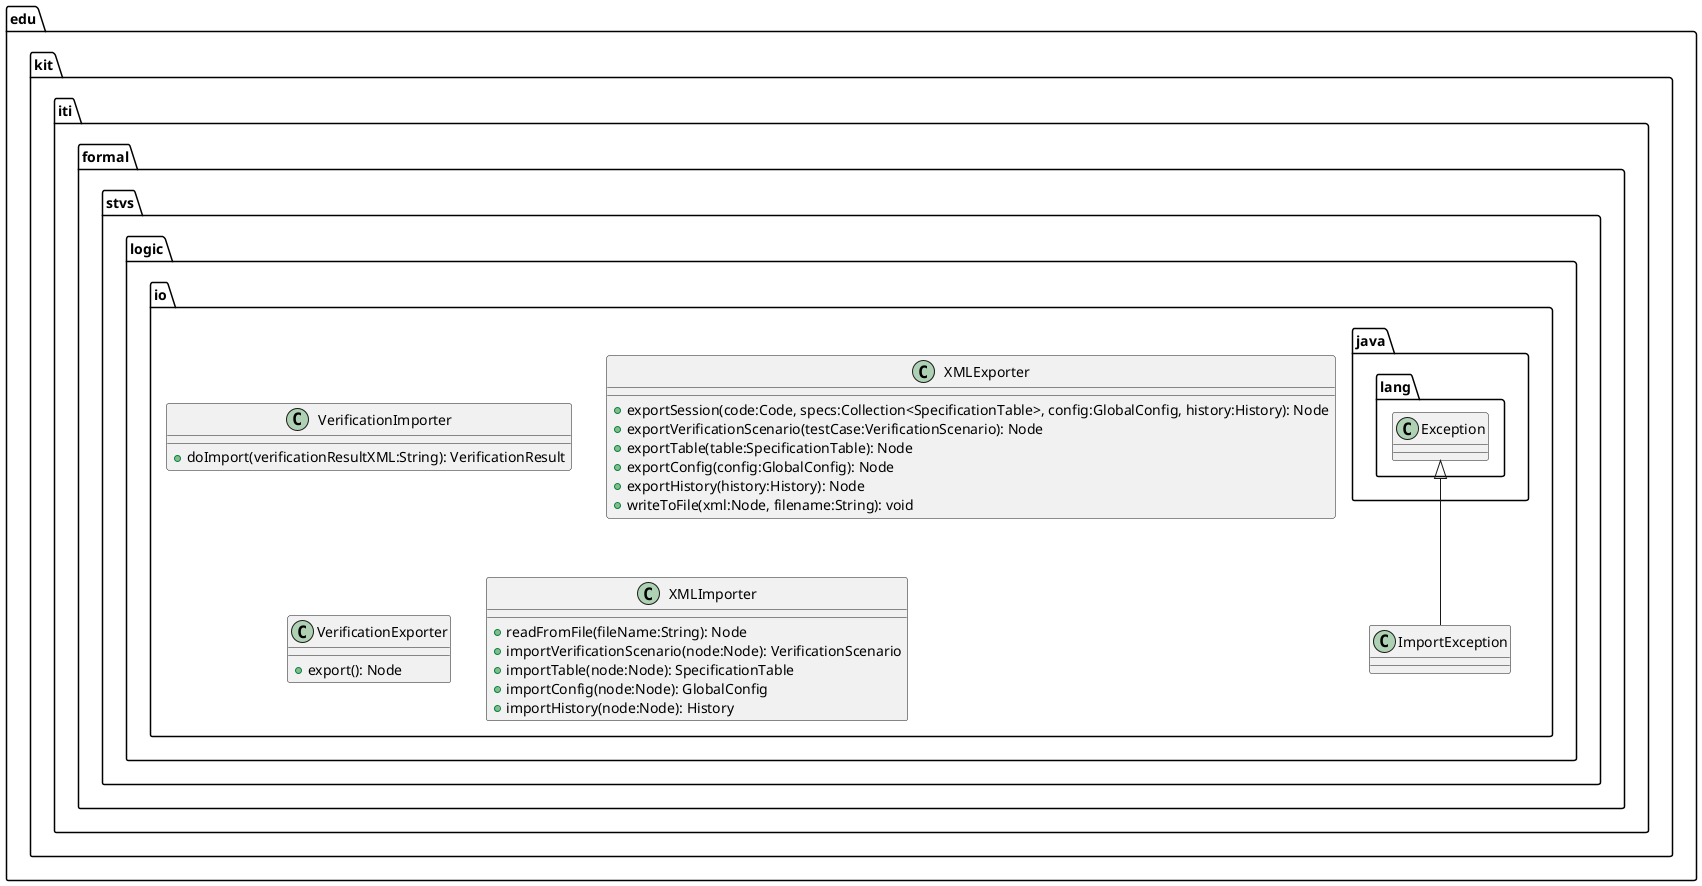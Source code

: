 @startuml

    namespace edu.kit.iti.formal.stvs.logic.io {

        class ImportException {
        }

        class VerificationImporter {
            +doImport(verificationResultXML:String): VerificationResult
        }

        class XMLExporter {
            +exportSession(code:Code, specs:Collection<SpecificationTable>, config:GlobalConfig, history:History): Node
            +exportVerificationScenario(testCase:VerificationScenario): Node
            +exportTable(table:SpecificationTable): Node
            +exportConfig(config:GlobalConfig): Node
            +exportHistory(history:History): Node
            +writeToFile(xml:Node, filename:String): void
        }

        class VerificationExporter {
            +export(): Node
        }

        class XMLImporter {
            +readFromFile(fileName:String): Node
            +importVerificationScenario(node:Node): VerificationScenario
            +importTable(node:Node): SpecificationTable
            +importConfig(node:Node): GlobalConfig
            +importHistory(node:Node): History
        }

        class java.lang.Exception
        java.lang.Exception <|-- ImportException

    }

@enduml
